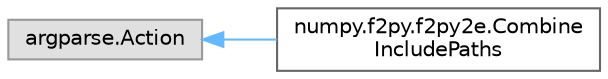 digraph "Graphical Class Hierarchy"
{
 // LATEX_PDF_SIZE
  bgcolor="transparent";
  edge [fontname=Helvetica,fontsize=10,labelfontname=Helvetica,labelfontsize=10];
  node [fontname=Helvetica,fontsize=10,shape=box,height=0.2,width=0.4];
  rankdir="LR";
  Node0 [id="Node000000",label="argparse.Action",height=0.2,width=0.4,color="grey60", fillcolor="#E0E0E0", style="filled",tooltip=" "];
  Node0 -> Node1 [id="edge2818_Node000000_Node000001",dir="back",color="steelblue1",style="solid",tooltip=" "];
  Node1 [id="Node000001",label="numpy.f2py.f2py2e.Combine\lIncludePaths",height=0.2,width=0.4,color="grey40", fillcolor="white", style="filled",URL="$d4/d30/classnumpy_1_1f2py_1_1f2py2e_1_1CombineIncludePaths.html",tooltip=" "];
}
